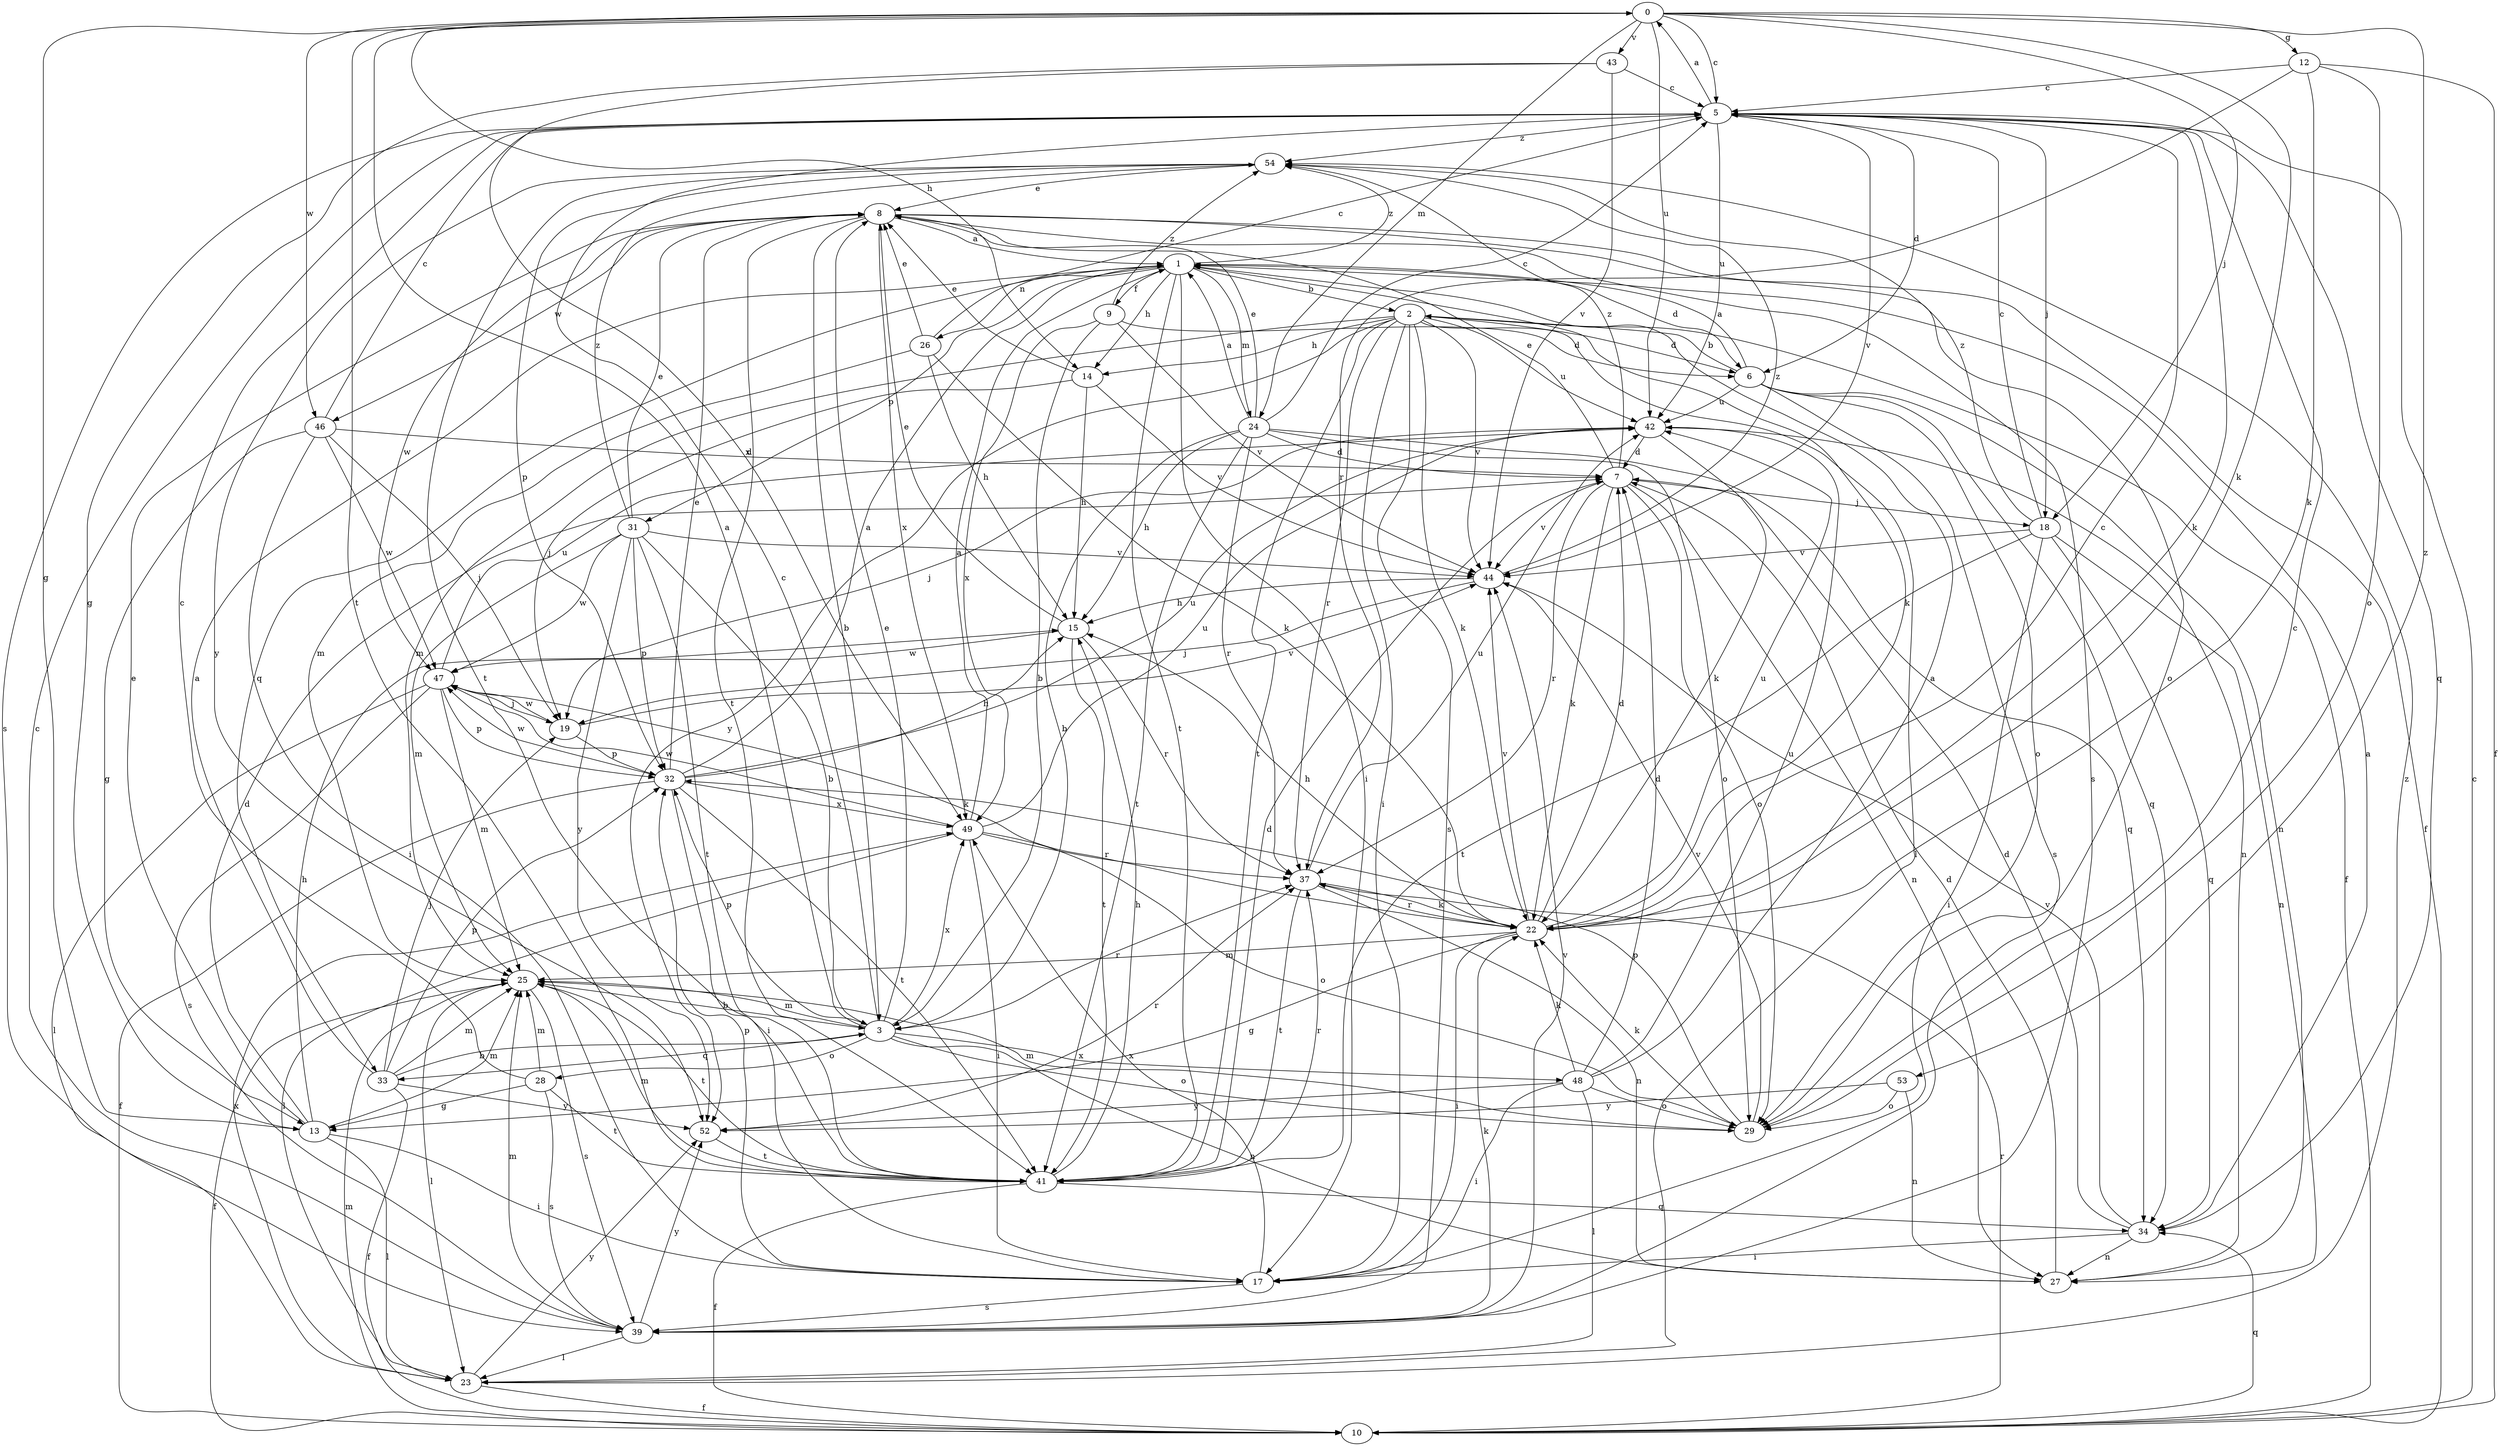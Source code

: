 strict digraph  {
0;
1;
2;
3;
5;
6;
7;
8;
9;
10;
12;
13;
14;
15;
17;
18;
19;
22;
23;
24;
25;
26;
27;
28;
29;
31;
32;
33;
34;
37;
39;
41;
42;
43;
44;
46;
47;
48;
49;
52;
53;
54;
0 -> 5  [label=c];
0 -> 12  [label=g];
0 -> 13  [label=g];
0 -> 14  [label=h];
0 -> 18  [label=j];
0 -> 22  [label=k];
0 -> 24  [label=m];
0 -> 41  [label=t];
0 -> 42  [label=u];
0 -> 43  [label=v];
0 -> 46  [label=w];
0 -> 53  [label=z];
1 -> 2  [label=b];
1 -> 6  [label=d];
1 -> 9  [label=f];
1 -> 14  [label=h];
1 -> 17  [label=i];
1 -> 22  [label=k];
1 -> 24  [label=m];
1 -> 26  [label=n];
1 -> 31  [label=p];
1 -> 33  [label=q];
1 -> 41  [label=t];
1 -> 54  [label=z];
2 -> 6  [label=d];
2 -> 10  [label=f];
2 -> 14  [label=h];
2 -> 17  [label=i];
2 -> 22  [label=k];
2 -> 23  [label=l];
2 -> 25  [label=m];
2 -> 37  [label=r];
2 -> 39  [label=s];
2 -> 41  [label=t];
2 -> 42  [label=u];
2 -> 44  [label=v];
2 -> 52  [label=y];
3 -> 0  [label=a];
3 -> 5  [label=c];
3 -> 8  [label=e];
3 -> 25  [label=m];
3 -> 27  [label=n];
3 -> 28  [label=o];
3 -> 29  [label=o];
3 -> 32  [label=p];
3 -> 33  [label=q];
3 -> 37  [label=r];
3 -> 48  [label=x];
3 -> 49  [label=x];
5 -> 0  [label=a];
5 -> 6  [label=d];
5 -> 18  [label=j];
5 -> 22  [label=k];
5 -> 34  [label=q];
5 -> 39  [label=s];
5 -> 42  [label=u];
5 -> 44  [label=v];
5 -> 54  [label=z];
6 -> 1  [label=a];
6 -> 2  [label=b];
6 -> 27  [label=n];
6 -> 29  [label=o];
6 -> 34  [label=q];
6 -> 39  [label=s];
6 -> 42  [label=u];
7 -> 8  [label=e];
7 -> 18  [label=j];
7 -> 22  [label=k];
7 -> 27  [label=n];
7 -> 29  [label=o];
7 -> 37  [label=r];
7 -> 44  [label=v];
7 -> 54  [label=z];
8 -> 1  [label=a];
8 -> 3  [label=b];
8 -> 10  [label=f];
8 -> 29  [label=o];
8 -> 39  [label=s];
8 -> 41  [label=t];
8 -> 46  [label=w];
8 -> 47  [label=w];
8 -> 49  [label=x];
9 -> 3  [label=b];
9 -> 6  [label=d];
9 -> 44  [label=v];
9 -> 49  [label=x];
9 -> 54  [label=z];
10 -> 5  [label=c];
10 -> 25  [label=m];
10 -> 34  [label=q];
10 -> 37  [label=r];
12 -> 5  [label=c];
12 -> 10  [label=f];
12 -> 22  [label=k];
12 -> 29  [label=o];
12 -> 37  [label=r];
13 -> 7  [label=d];
13 -> 8  [label=e];
13 -> 15  [label=h];
13 -> 17  [label=i];
13 -> 23  [label=l];
13 -> 25  [label=m];
14 -> 8  [label=e];
14 -> 15  [label=h];
14 -> 19  [label=j];
14 -> 44  [label=v];
15 -> 8  [label=e];
15 -> 37  [label=r];
15 -> 41  [label=t];
15 -> 47  [label=w];
17 -> 32  [label=p];
17 -> 39  [label=s];
17 -> 49  [label=x];
18 -> 5  [label=c];
18 -> 17  [label=i];
18 -> 27  [label=n];
18 -> 34  [label=q];
18 -> 41  [label=t];
18 -> 44  [label=v];
18 -> 54  [label=z];
19 -> 32  [label=p];
19 -> 44  [label=v];
19 -> 47  [label=w];
22 -> 5  [label=c];
22 -> 7  [label=d];
22 -> 13  [label=g];
22 -> 15  [label=h];
22 -> 17  [label=i];
22 -> 25  [label=m];
22 -> 37  [label=r];
22 -> 42  [label=u];
22 -> 44  [label=v];
23 -> 10  [label=f];
23 -> 49  [label=x];
23 -> 52  [label=y];
23 -> 54  [label=z];
24 -> 1  [label=a];
24 -> 3  [label=b];
24 -> 5  [label=c];
24 -> 7  [label=d];
24 -> 8  [label=e];
24 -> 15  [label=h];
24 -> 29  [label=o];
24 -> 34  [label=q];
24 -> 37  [label=r];
24 -> 41  [label=t];
25 -> 3  [label=b];
25 -> 10  [label=f];
25 -> 23  [label=l];
25 -> 39  [label=s];
25 -> 41  [label=t];
26 -> 5  [label=c];
26 -> 8  [label=e];
26 -> 15  [label=h];
26 -> 22  [label=k];
26 -> 25  [label=m];
27 -> 7  [label=d];
28 -> 5  [label=c];
28 -> 13  [label=g];
28 -> 25  [label=m];
28 -> 39  [label=s];
28 -> 41  [label=t];
29 -> 5  [label=c];
29 -> 22  [label=k];
29 -> 25  [label=m];
29 -> 32  [label=p];
29 -> 44  [label=v];
31 -> 3  [label=b];
31 -> 8  [label=e];
31 -> 25  [label=m];
31 -> 32  [label=p];
31 -> 41  [label=t];
31 -> 44  [label=v];
31 -> 47  [label=w];
31 -> 52  [label=y];
31 -> 54  [label=z];
32 -> 1  [label=a];
32 -> 8  [label=e];
32 -> 10  [label=f];
32 -> 15  [label=h];
32 -> 17  [label=i];
32 -> 41  [label=t];
32 -> 42  [label=u];
32 -> 47  [label=w];
32 -> 49  [label=x];
33 -> 1  [label=a];
33 -> 3  [label=b];
33 -> 10  [label=f];
33 -> 19  [label=j];
33 -> 25  [label=m];
33 -> 32  [label=p];
33 -> 52  [label=y];
34 -> 1  [label=a];
34 -> 7  [label=d];
34 -> 17  [label=i];
34 -> 27  [label=n];
34 -> 44  [label=v];
37 -> 22  [label=k];
37 -> 27  [label=n];
37 -> 41  [label=t];
37 -> 42  [label=u];
39 -> 5  [label=c];
39 -> 22  [label=k];
39 -> 23  [label=l];
39 -> 25  [label=m];
39 -> 44  [label=v];
39 -> 52  [label=y];
41 -> 7  [label=d];
41 -> 10  [label=f];
41 -> 15  [label=h];
41 -> 25  [label=m];
41 -> 34  [label=q];
41 -> 37  [label=r];
42 -> 7  [label=d];
42 -> 19  [label=j];
42 -> 22  [label=k];
42 -> 27  [label=n];
43 -> 5  [label=c];
43 -> 13  [label=g];
43 -> 44  [label=v];
43 -> 49  [label=x];
44 -> 15  [label=h];
44 -> 19  [label=j];
44 -> 54  [label=z];
46 -> 5  [label=c];
46 -> 7  [label=d];
46 -> 13  [label=g];
46 -> 17  [label=i];
46 -> 19  [label=j];
46 -> 47  [label=w];
47 -> 19  [label=j];
47 -> 22  [label=k];
47 -> 23  [label=l];
47 -> 25  [label=m];
47 -> 32  [label=p];
47 -> 39  [label=s];
47 -> 42  [label=u];
48 -> 1  [label=a];
48 -> 7  [label=d];
48 -> 17  [label=i];
48 -> 22  [label=k];
48 -> 23  [label=l];
48 -> 29  [label=o];
48 -> 42  [label=u];
48 -> 52  [label=y];
49 -> 1  [label=a];
49 -> 17  [label=i];
49 -> 23  [label=l];
49 -> 29  [label=o];
49 -> 37  [label=r];
49 -> 42  [label=u];
49 -> 47  [label=w];
52 -> 37  [label=r];
52 -> 41  [label=t];
53 -> 27  [label=n];
53 -> 29  [label=o];
53 -> 52  [label=y];
54 -> 8  [label=e];
54 -> 32  [label=p];
54 -> 41  [label=t];
54 -> 52  [label=y];
}
